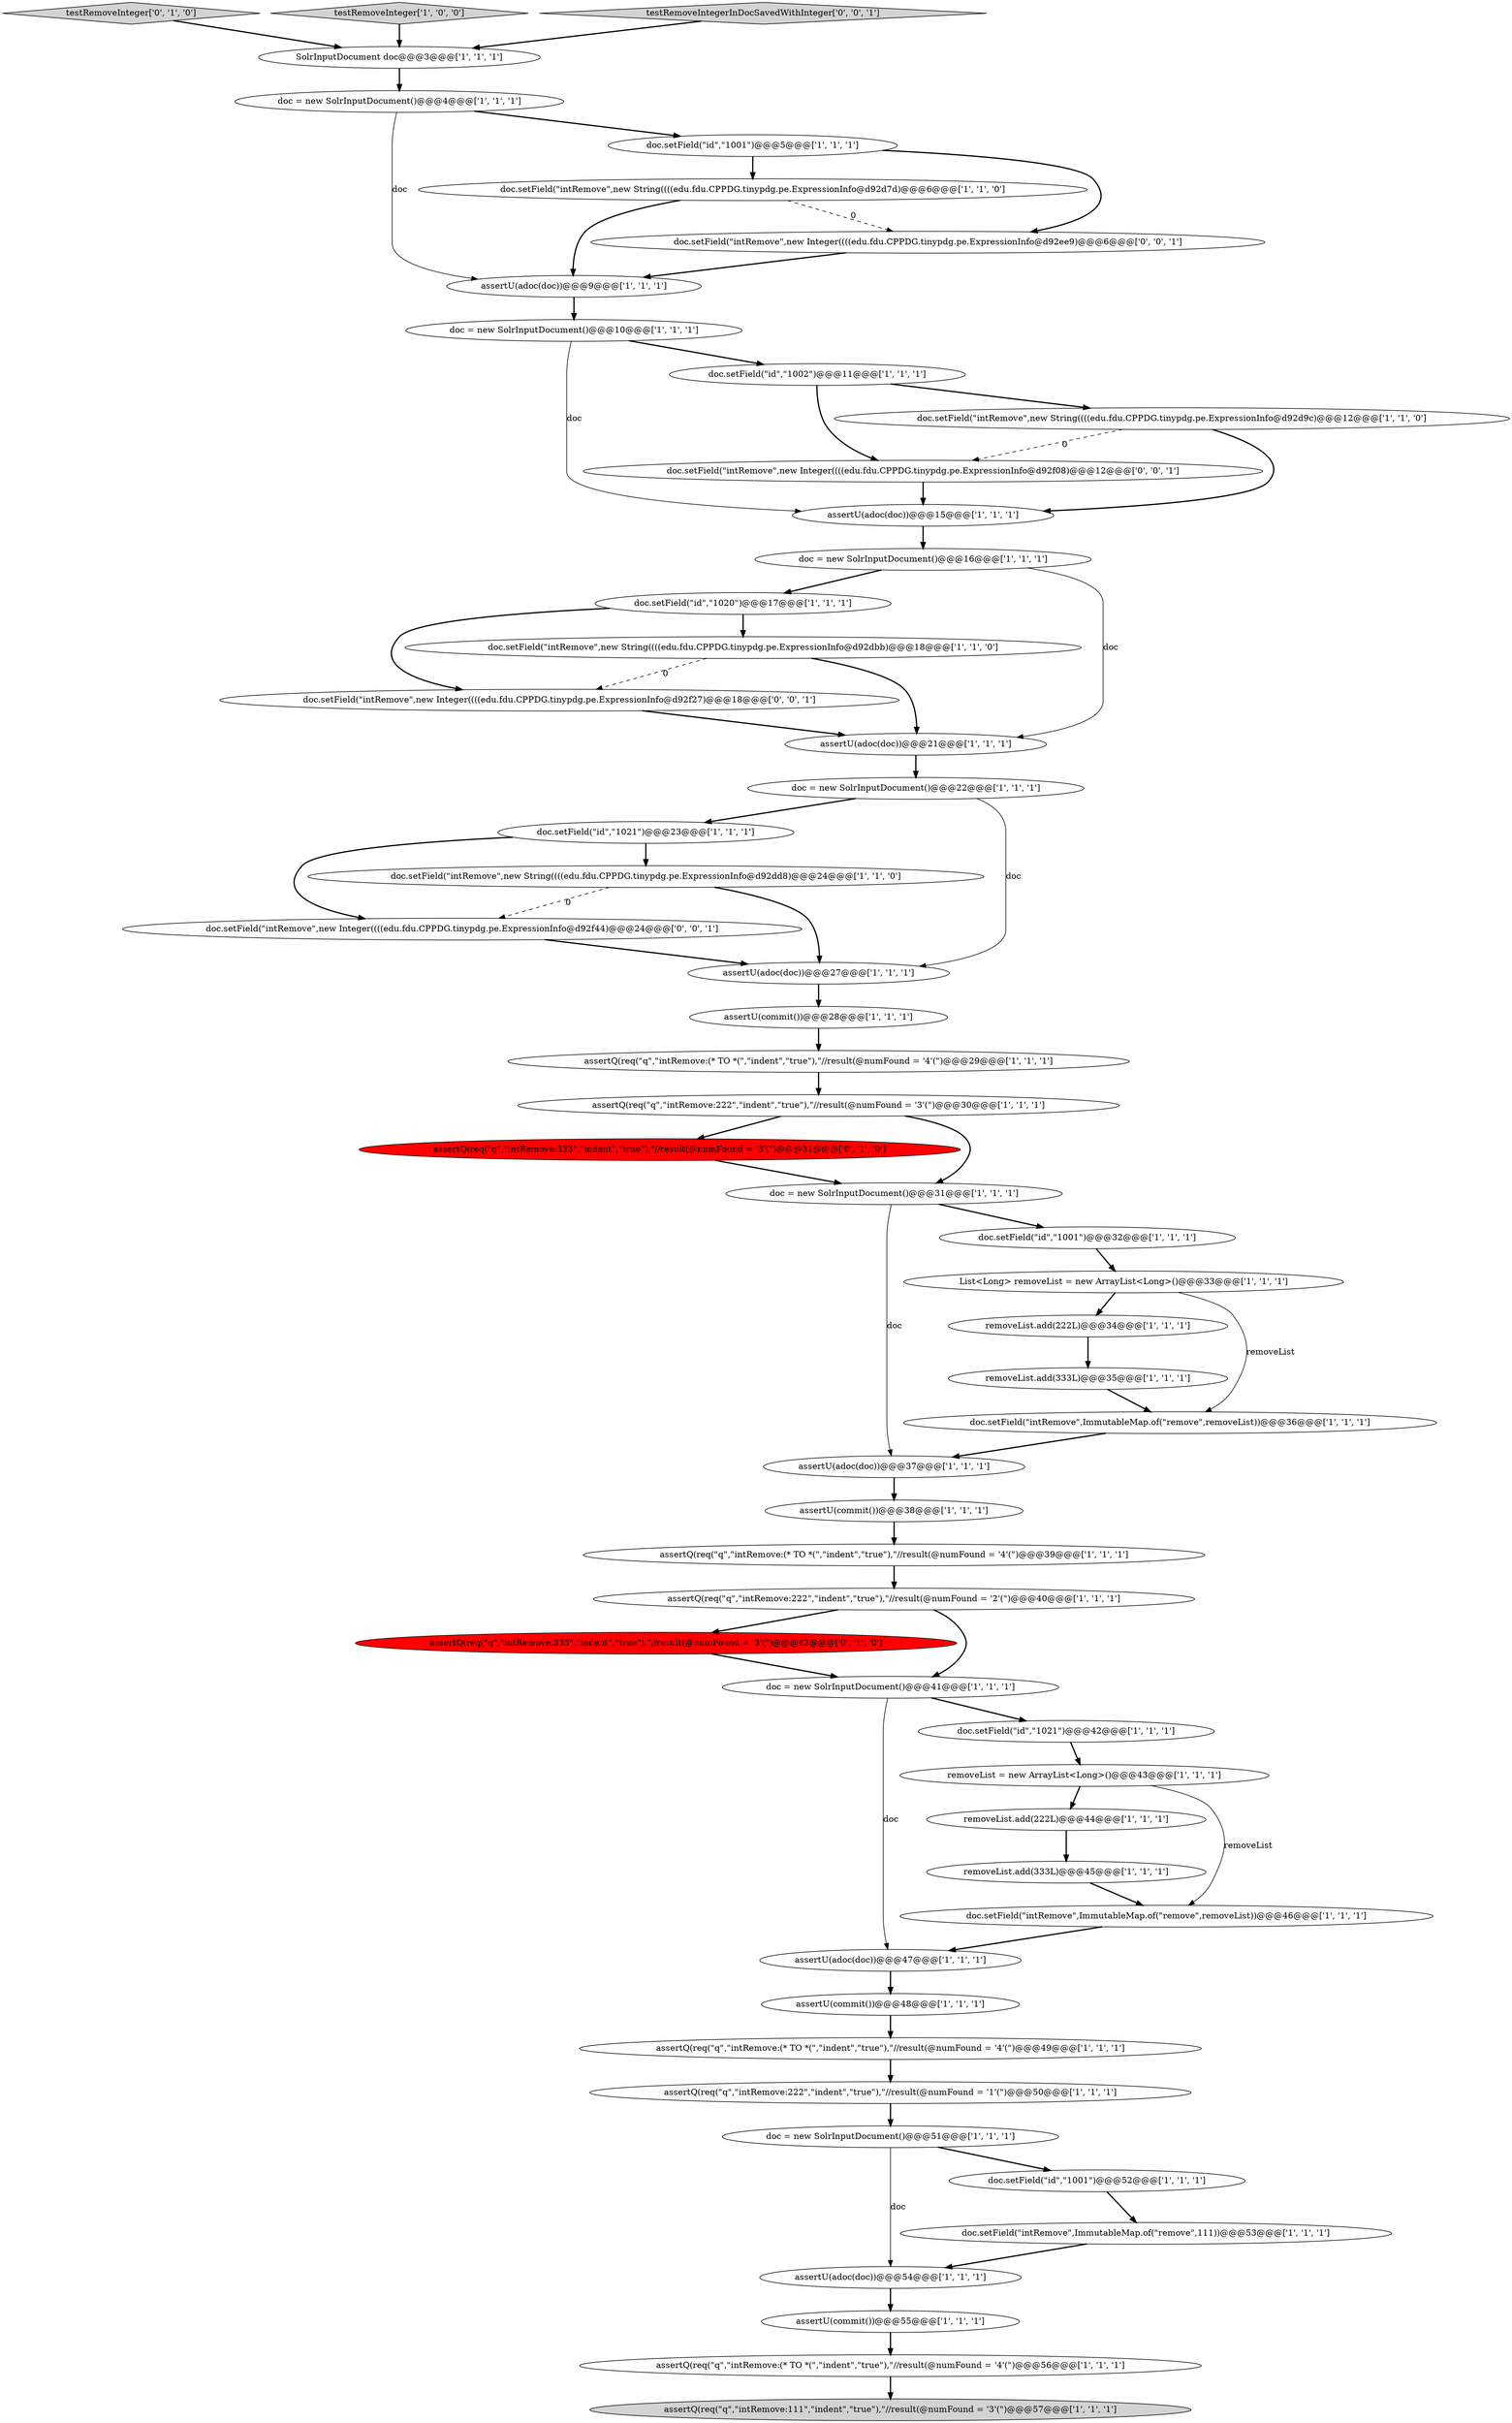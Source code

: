 digraph {
1 [style = filled, label = "assertQ(req(\"q\",\"intRemove:222\",\"indent\",\"true\"),\"//result(@numFound = '3'(\")@@@30@@@['1', '1', '1']", fillcolor = white, shape = ellipse image = "AAA0AAABBB1BBB"];
17 [style = filled, label = "assertU(commit())@@@55@@@['1', '1', '1']", fillcolor = white, shape = ellipse image = "AAA0AAABBB1BBB"];
18 [style = filled, label = "assertQ(req(\"q\",\"intRemove:111\",\"indent\",\"true\"),\"//result(@numFound = '3'(\")@@@57@@@['1', '1', '1']", fillcolor = lightgray, shape = ellipse image = "AAA0AAABBB1BBB"];
49 [style = filled, label = "assertQ(req(\"q\",\"intRemove:333\",\"indent\",\"true\"),\"//result(@numFound = '3'(\")@@@31@@@['0', '1', '0']", fillcolor = red, shape = ellipse image = "AAA1AAABBB2BBB"];
39 [style = filled, label = "doc = new SolrInputDocument()@@@22@@@['1', '1', '1']", fillcolor = white, shape = ellipse image = "AAA0AAABBB1BBB"];
9 [style = filled, label = "assertU(adoc(doc))@@@15@@@['1', '1', '1']", fillcolor = white, shape = ellipse image = "AAA0AAABBB1BBB"];
22 [style = filled, label = "removeList = new ArrayList<Long>()@@@43@@@['1', '1', '1']", fillcolor = white, shape = ellipse image = "AAA0AAABBB1BBB"];
20 [style = filled, label = "assertU(adoc(doc))@@@54@@@['1', '1', '1']", fillcolor = white, shape = ellipse image = "AAA0AAABBB1BBB"];
3 [style = filled, label = "removeList.add(333L)@@@45@@@['1', '1', '1']", fillcolor = white, shape = ellipse image = "AAA0AAABBB1BBB"];
32 [style = filled, label = "doc.setField(\"intRemove\",new String((((edu.fdu.CPPDG.tinypdg.pe.ExpressionInfo@d92d7d)@@@6@@@['1', '1', '0']", fillcolor = white, shape = ellipse image = "AAA0AAABBB1BBB"];
23 [style = filled, label = "removeList.add(222L)@@@44@@@['1', '1', '1']", fillcolor = white, shape = ellipse image = "AAA0AAABBB1BBB"];
16 [style = filled, label = "doc = new SolrInputDocument()@@@16@@@['1', '1', '1']", fillcolor = white, shape = ellipse image = "AAA0AAABBB1BBB"];
27 [style = filled, label = "removeList.add(222L)@@@34@@@['1', '1', '1']", fillcolor = white, shape = ellipse image = "AAA0AAABBB1BBB"];
10 [style = filled, label = "removeList.add(333L)@@@35@@@['1', '1', '1']", fillcolor = white, shape = ellipse image = "AAA0AAABBB1BBB"];
28 [style = filled, label = "assertQ(req(\"q\",\"intRemove:(* TO *(\",\"indent\",\"true\"),\"//result(@numFound = '4'(\")@@@56@@@['1', '1', '1']", fillcolor = white, shape = ellipse image = "AAA0AAABBB1BBB"];
33 [style = filled, label = "assertU(commit())@@@28@@@['1', '1', '1']", fillcolor = white, shape = ellipse image = "AAA0AAABBB1BBB"];
47 [style = filled, label = "doc = new SolrInputDocument()@@@31@@@['1', '1', '1']", fillcolor = white, shape = ellipse image = "AAA0AAABBB1BBB"];
52 [style = filled, label = "doc.setField(\"intRemove\",new Integer((((edu.fdu.CPPDG.tinypdg.pe.ExpressionInfo@d92f08)@@@12@@@['0', '0', '1']", fillcolor = white, shape = ellipse image = "AAA0AAABBB3BBB"];
48 [style = filled, label = "testRemoveInteger['0', '1', '0']", fillcolor = lightgray, shape = diamond image = "AAA0AAABBB2BBB"];
55 [style = filled, label = "doc.setField(\"intRemove\",new Integer((((edu.fdu.CPPDG.tinypdg.pe.ExpressionInfo@d92f44)@@@24@@@['0', '0', '1']", fillcolor = white, shape = ellipse image = "AAA0AAABBB3BBB"];
50 [style = filled, label = "assertQ(req(\"q\",\"intRemove:333\",\"indent\",\"true\"),\"//result(@numFound = '3'(\")@@@42@@@['0', '1', '0']", fillcolor = red, shape = ellipse image = "AAA1AAABBB2BBB"];
36 [style = filled, label = "doc.setField(\"intRemove\",ImmutableMap.of(\"remove\",111))@@@53@@@['1', '1', '1']", fillcolor = white, shape = ellipse image = "AAA0AAABBB1BBB"];
37 [style = filled, label = "testRemoveInteger['1', '0', '0']", fillcolor = lightgray, shape = diamond image = "AAA0AAABBB1BBB"];
53 [style = filled, label = "testRemoveIntegerInDocSavedWithInteger['0', '0', '1']", fillcolor = lightgray, shape = diamond image = "AAA0AAABBB3BBB"];
54 [style = filled, label = "doc.setField(\"intRemove\",new Integer((((edu.fdu.CPPDG.tinypdg.pe.ExpressionInfo@d92f27)@@@18@@@['0', '0', '1']", fillcolor = white, shape = ellipse image = "AAA0AAABBB3BBB"];
45 [style = filled, label = "assertQ(req(\"q\",\"intRemove:(* TO *(\",\"indent\",\"true\"),\"//result(@numFound = '4'(\")@@@39@@@['1', '1', '1']", fillcolor = white, shape = ellipse image = "AAA0AAABBB1BBB"];
0 [style = filled, label = "List<Long> removeList = new ArrayList<Long>()@@@33@@@['1', '1', '1']", fillcolor = white, shape = ellipse image = "AAA0AAABBB1BBB"];
41 [style = filled, label = "assertU(adoc(doc))@@@47@@@['1', '1', '1']", fillcolor = white, shape = ellipse image = "AAA0AAABBB1BBB"];
21 [style = filled, label = "assertQ(req(\"q\",\"intRemove:222\",\"indent\",\"true\"),\"//result(@numFound = '1'(\")@@@50@@@['1', '1', '1']", fillcolor = white, shape = ellipse image = "AAA0AAABBB1BBB"];
7 [style = filled, label = "assertU(adoc(doc))@@@9@@@['1', '1', '1']", fillcolor = white, shape = ellipse image = "AAA0AAABBB1BBB"];
26 [style = filled, label = "doc.setField(\"id\",\"1001\")@@@5@@@['1', '1', '1']", fillcolor = white, shape = ellipse image = "AAA0AAABBB1BBB"];
14 [style = filled, label = "doc = new SolrInputDocument()@@@10@@@['1', '1', '1']", fillcolor = white, shape = ellipse image = "AAA0AAABBB1BBB"];
51 [style = filled, label = "doc.setField(\"intRemove\",new Integer((((edu.fdu.CPPDG.tinypdg.pe.ExpressionInfo@d92ee9)@@@6@@@['0', '0', '1']", fillcolor = white, shape = ellipse image = "AAA0AAABBB3BBB"];
31 [style = filled, label = "doc = new SolrInputDocument()@@@41@@@['1', '1', '1']", fillcolor = white, shape = ellipse image = "AAA0AAABBB1BBB"];
6 [style = filled, label = "assertQ(req(\"q\",\"intRemove:(* TO *(\",\"indent\",\"true\"),\"//result(@numFound = '4'(\")@@@49@@@['1', '1', '1']", fillcolor = white, shape = ellipse image = "AAA0AAABBB1BBB"];
29 [style = filled, label = "assertU(adoc(doc))@@@37@@@['1', '1', '1']", fillcolor = white, shape = ellipse image = "AAA0AAABBB1BBB"];
4 [style = filled, label = "doc.setField(\"id\",\"1002\")@@@11@@@['1', '1', '1']", fillcolor = white, shape = ellipse image = "AAA0AAABBB1BBB"];
19 [style = filled, label = "assertU(commit())@@@48@@@['1', '1', '1']", fillcolor = white, shape = ellipse image = "AAA0AAABBB1BBB"];
40 [style = filled, label = "doc.setField(\"id\",\"1021\")@@@23@@@['1', '1', '1']", fillcolor = white, shape = ellipse image = "AAA0AAABBB1BBB"];
15 [style = filled, label = "doc.setField(\"intRemove\",new String((((edu.fdu.CPPDG.tinypdg.pe.ExpressionInfo@d92dbb)@@@18@@@['1', '1', '0']", fillcolor = white, shape = ellipse image = "AAA0AAABBB1BBB"];
44 [style = filled, label = "doc.setField(\"id\",\"1020\")@@@17@@@['1', '1', '1']", fillcolor = white, shape = ellipse image = "AAA0AAABBB1BBB"];
38 [style = filled, label = "doc.setField(\"id\",\"1021\")@@@42@@@['1', '1', '1']", fillcolor = white, shape = ellipse image = "AAA0AAABBB1BBB"];
8 [style = filled, label = "assertU(commit())@@@38@@@['1', '1', '1']", fillcolor = white, shape = ellipse image = "AAA0AAABBB1BBB"];
34 [style = filled, label = "doc.setField(\"intRemove\",ImmutableMap.of(\"remove\",removeList))@@@46@@@['1', '1', '1']", fillcolor = white, shape = ellipse image = "AAA0AAABBB1BBB"];
2 [style = filled, label = "assertQ(req(\"q\",\"intRemove:222\",\"indent\",\"true\"),\"//result(@numFound = '2'(\")@@@40@@@['1', '1', '1']", fillcolor = white, shape = ellipse image = "AAA0AAABBB1BBB"];
24 [style = filled, label = "doc = new SolrInputDocument()@@@4@@@['1', '1', '1']", fillcolor = white, shape = ellipse image = "AAA0AAABBB1BBB"];
13 [style = filled, label = "SolrInputDocument doc@@@3@@@['1', '1', '1']", fillcolor = white, shape = ellipse image = "AAA0AAABBB1BBB"];
11 [style = filled, label = "doc.setField(\"id\",\"1001\")@@@32@@@['1', '1', '1']", fillcolor = white, shape = ellipse image = "AAA0AAABBB1BBB"];
25 [style = filled, label = "doc.setField(\"intRemove\",ImmutableMap.of(\"remove\",removeList))@@@36@@@['1', '1', '1']", fillcolor = white, shape = ellipse image = "AAA0AAABBB1BBB"];
12 [style = filled, label = "doc.setField(\"intRemove\",new String((((edu.fdu.CPPDG.tinypdg.pe.ExpressionInfo@d92dd8)@@@24@@@['1', '1', '0']", fillcolor = white, shape = ellipse image = "AAA0AAABBB1BBB"];
30 [style = filled, label = "doc = new SolrInputDocument()@@@51@@@['1', '1', '1']", fillcolor = white, shape = ellipse image = "AAA0AAABBB1BBB"];
43 [style = filled, label = "assertQ(req(\"q\",\"intRemove:(* TO *(\",\"indent\",\"true\"),\"//result(@numFound = '4'(\")@@@29@@@['1', '1', '1']", fillcolor = white, shape = ellipse image = "AAA0AAABBB1BBB"];
5 [style = filled, label = "assertU(adoc(doc))@@@21@@@['1', '1', '1']", fillcolor = white, shape = ellipse image = "AAA0AAABBB1BBB"];
42 [style = filled, label = "doc.setField(\"id\",\"1001\")@@@52@@@['1', '1', '1']", fillcolor = white, shape = ellipse image = "AAA0AAABBB1BBB"];
46 [style = filled, label = "assertU(adoc(doc))@@@27@@@['1', '1', '1']", fillcolor = white, shape = ellipse image = "AAA0AAABBB1BBB"];
35 [style = filled, label = "doc.setField(\"intRemove\",new String((((edu.fdu.CPPDG.tinypdg.pe.ExpressionInfo@d92d9c)@@@12@@@['1', '1', '0']", fillcolor = white, shape = ellipse image = "AAA0AAABBB1BBB"];
44->54 [style = bold, label=""];
12->55 [style = dashed, label="0"];
29->8 [style = bold, label=""];
4->35 [style = bold, label=""];
20->17 [style = bold, label=""];
28->18 [style = bold, label=""];
26->32 [style = bold, label=""];
13->24 [style = bold, label=""];
41->19 [style = bold, label=""];
0->25 [style = solid, label="removeList"];
5->39 [style = bold, label=""];
35->9 [style = bold, label=""];
0->27 [style = bold, label=""];
6->21 [style = bold, label=""];
52->9 [style = bold, label=""];
30->42 [style = bold, label=""];
40->55 [style = bold, label=""];
30->20 [style = solid, label="doc"];
15->54 [style = dashed, label="0"];
44->15 [style = bold, label=""];
23->3 [style = bold, label=""];
32->7 [style = bold, label=""];
31->38 [style = bold, label=""];
34->41 [style = bold, label=""];
1->49 [style = bold, label=""];
25->29 [style = bold, label=""];
21->30 [style = bold, label=""];
42->36 [style = bold, label=""];
31->41 [style = solid, label="doc"];
45->2 [style = bold, label=""];
19->6 [style = bold, label=""];
2->50 [style = bold, label=""];
22->23 [style = bold, label=""];
36->20 [style = bold, label=""];
9->16 [style = bold, label=""];
47->11 [style = bold, label=""];
15->5 [style = bold, label=""];
26->51 [style = bold, label=""];
24->7 [style = solid, label="doc"];
49->47 [style = bold, label=""];
7->14 [style = bold, label=""];
3->34 [style = bold, label=""];
24->26 [style = bold, label=""];
40->12 [style = bold, label=""];
17->28 [style = bold, label=""];
11->0 [style = bold, label=""];
1->47 [style = bold, label=""];
14->9 [style = solid, label="doc"];
12->46 [style = bold, label=""];
4->52 [style = bold, label=""];
55->46 [style = bold, label=""];
32->51 [style = dashed, label="0"];
10->25 [style = bold, label=""];
16->44 [style = bold, label=""];
50->31 [style = bold, label=""];
39->40 [style = bold, label=""];
8->45 [style = bold, label=""];
43->1 [style = bold, label=""];
33->43 [style = bold, label=""];
46->33 [style = bold, label=""];
27->10 [style = bold, label=""];
51->7 [style = bold, label=""];
35->52 [style = dashed, label="0"];
22->34 [style = solid, label="removeList"];
48->13 [style = bold, label=""];
38->22 [style = bold, label=""];
37->13 [style = bold, label=""];
54->5 [style = bold, label=""];
16->5 [style = solid, label="doc"];
39->46 [style = solid, label="doc"];
47->29 [style = solid, label="doc"];
53->13 [style = bold, label=""];
14->4 [style = bold, label=""];
2->31 [style = bold, label=""];
}
